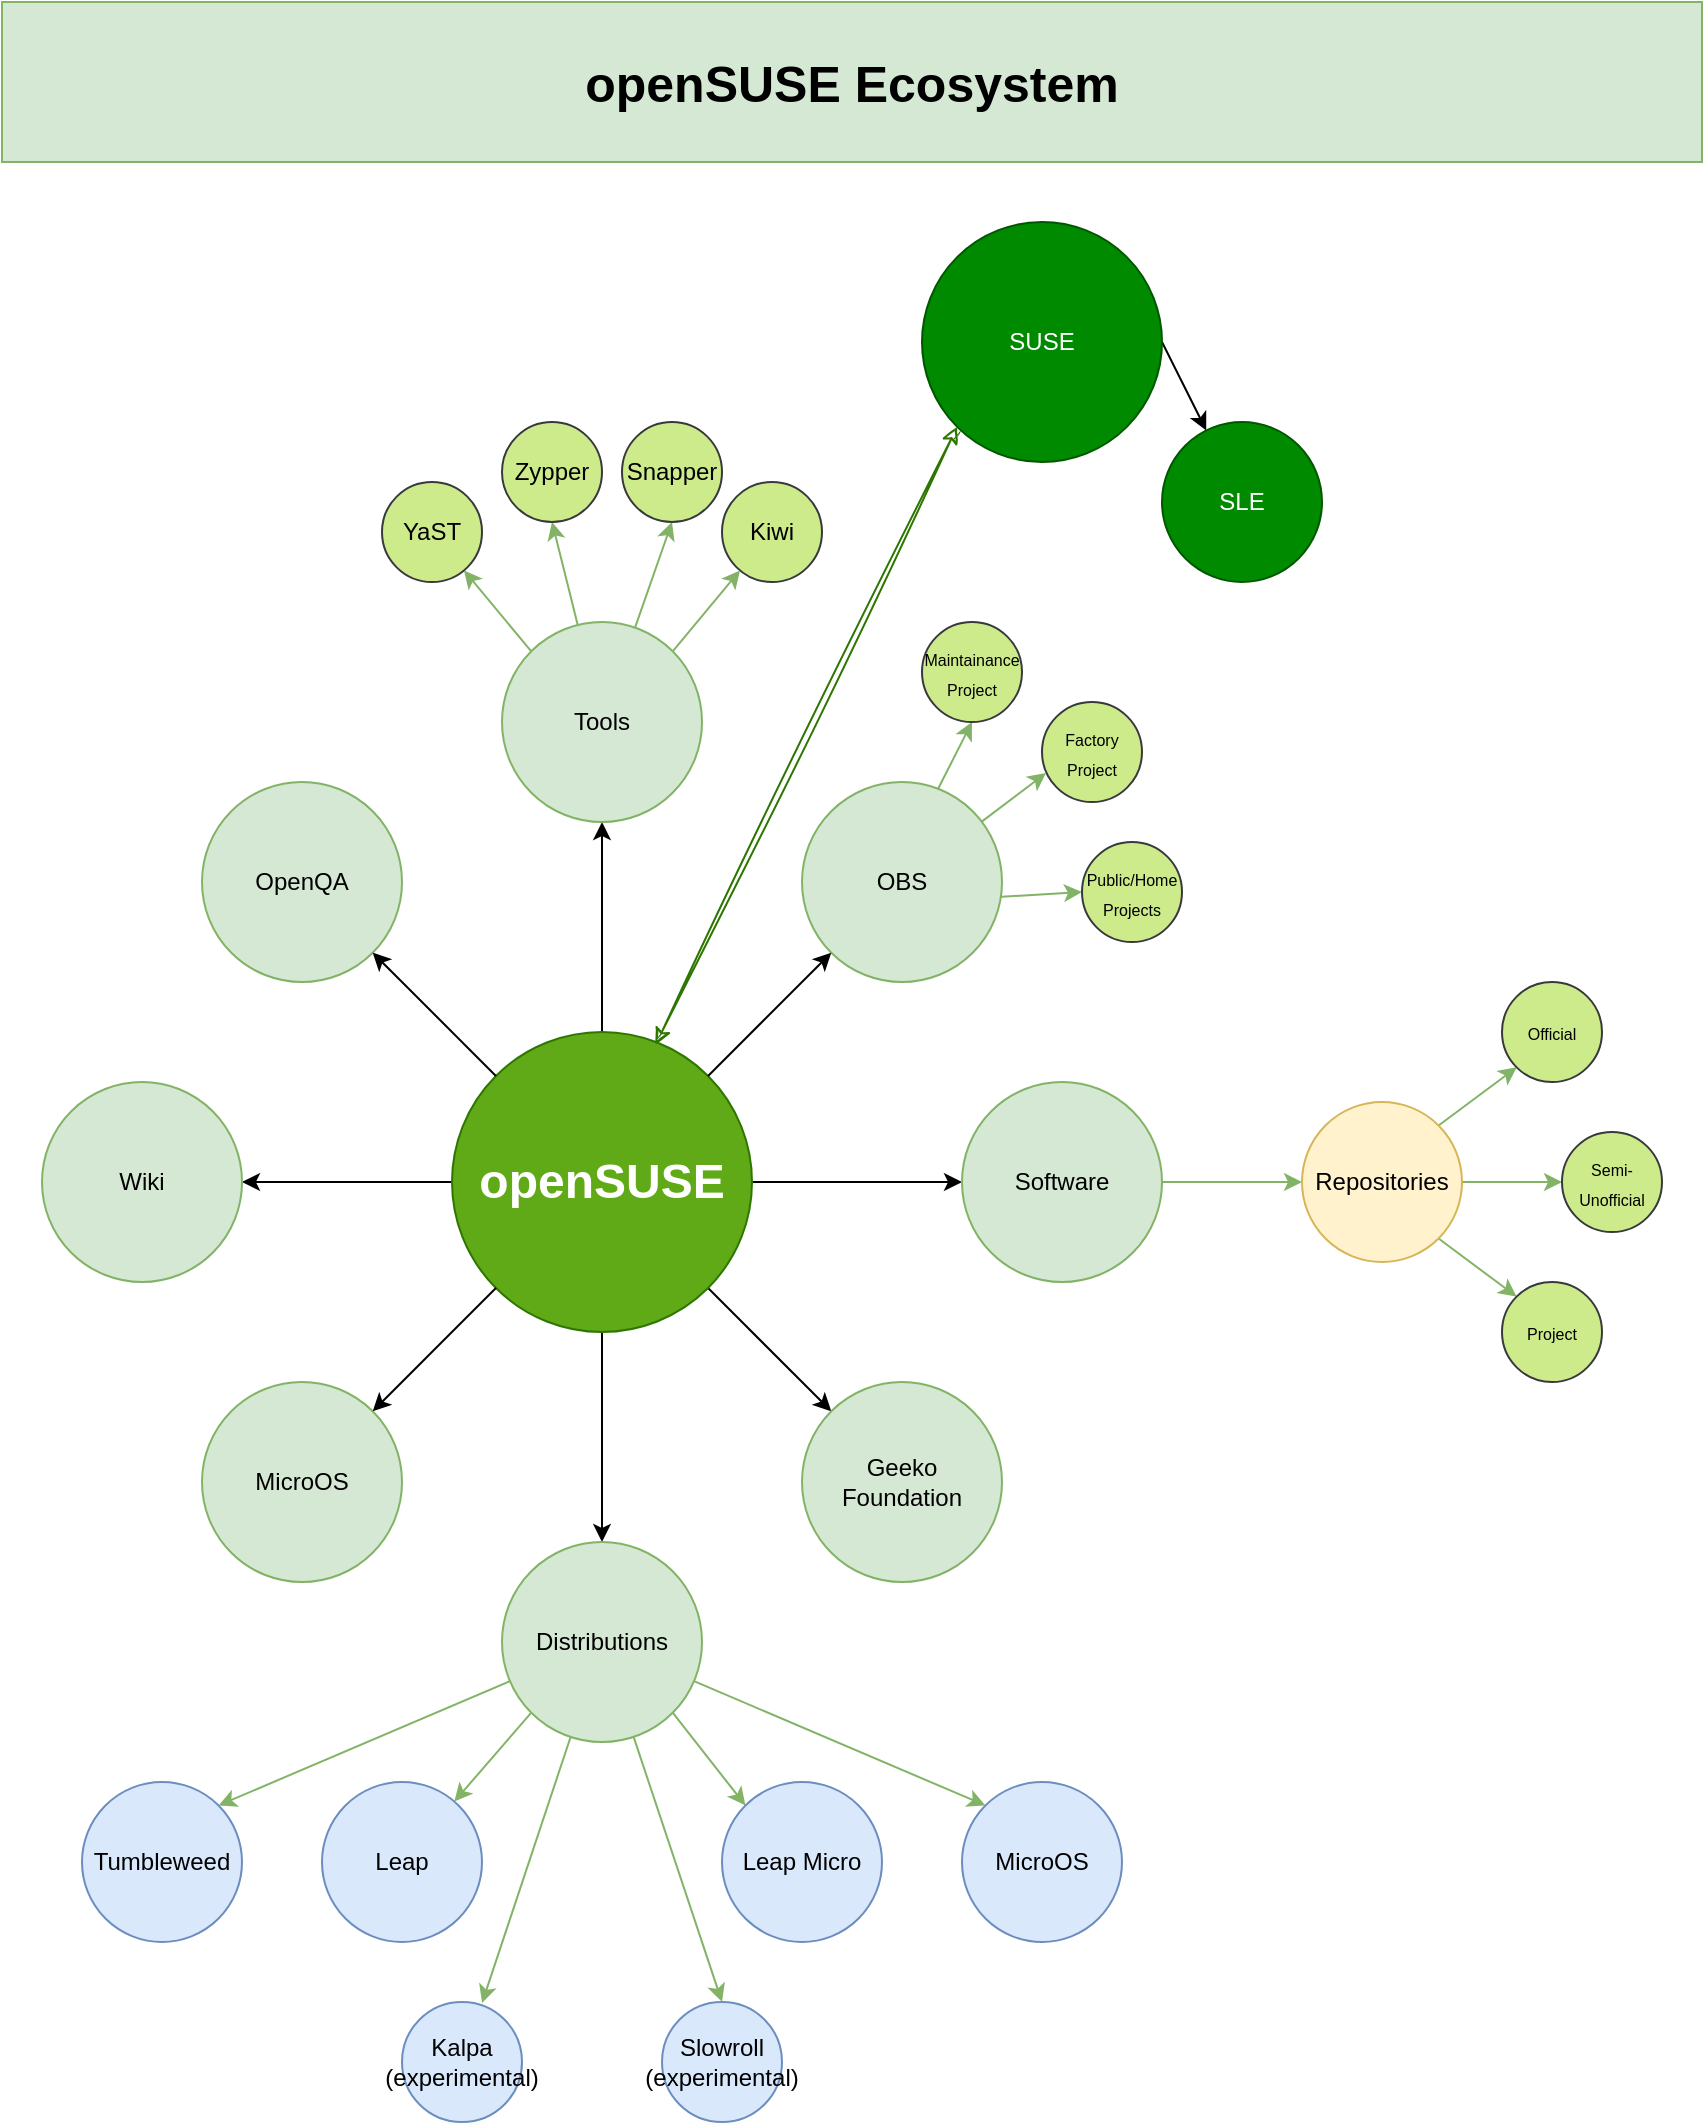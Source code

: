 <mxfile version="28.2.5" pages="2">
  <diagram name="Page-1" id="XYdIKOH0Cmat7_0Lqc_C">
    <mxGraphModel dx="2154" dy="1211" grid="1" gridSize="10" guides="1" tooltips="1" connect="1" arrows="1" fold="1" page="1" pageScale="1" pageWidth="850" pageHeight="1100" math="0" shadow="0">
      <root>
        <mxCell id="0" />
        <mxCell id="1" parent="0" />
        <mxCell id="qywyccnzX9Z9PPqQym17-13" style="rounded=0;orthogonalLoop=1;jettySize=auto;html=1;" parent="1" source="qywyccnzX9Z9PPqQym17-1" target="qywyccnzX9Z9PPqQym17-9" edge="1">
          <mxGeometry relative="1" as="geometry" />
        </mxCell>
        <mxCell id="qywyccnzX9Z9PPqQym17-14" style="rounded=0;orthogonalLoop=1;jettySize=auto;html=1;" parent="1" source="qywyccnzX9Z9PPqQym17-1" target="qywyccnzX9Z9PPqQym17-5" edge="1">
          <mxGeometry relative="1" as="geometry" />
        </mxCell>
        <mxCell id="qywyccnzX9Z9PPqQym17-17" style="rounded=0;orthogonalLoop=1;jettySize=auto;html=1;" parent="1" source="qywyccnzX9Z9PPqQym17-1" target="qywyccnzX9Z9PPqQym17-6" edge="1">
          <mxGeometry relative="1" as="geometry" />
        </mxCell>
        <mxCell id="qywyccnzX9Z9PPqQym17-18" style="rounded=0;orthogonalLoop=1;jettySize=auto;html=1;" parent="1" source="qywyccnzX9Z9PPqQym17-1" target="qywyccnzX9Z9PPqQym17-7" edge="1">
          <mxGeometry relative="1" as="geometry" />
        </mxCell>
        <mxCell id="nlYPkmQ1kkA4HmM3fky9-2" style="rounded=0;orthogonalLoop=1;jettySize=auto;html=1;entryX=0;entryY=0.5;entryDx=0;entryDy=0;startArrow=none;startFill=0;flowAnimation=0;" edge="1" parent="1" source="qywyccnzX9Z9PPqQym17-1" target="qywyccnzX9Z9PPqQym17-2">
          <mxGeometry relative="1" as="geometry" />
        </mxCell>
        <mxCell id="qywyccnzX9Z9PPqQym17-1" value="&lt;font style=&quot;font-size: 24px;&quot;&gt;&lt;b&gt;openSUSE&lt;/b&gt;&lt;/font&gt;" style="ellipse;whiteSpace=wrap;html=1;aspect=fixed;fillColor=#60a917;fontColor=#ffffff;strokeColor=#2D7600;" parent="1" vertex="1">
          <mxGeometry x="225" y="515" width="150" height="150" as="geometry" />
        </mxCell>
        <mxCell id="qywyccnzX9Z9PPqQym17-20" style="rounded=0;orthogonalLoop=1;jettySize=auto;html=1;exitX=1;exitY=0.5;exitDx=0;exitDy=0;flowAnimation=0;fillColor=#d5e8d4;strokeColor=#82b366;" parent="1" source="qywyccnzX9Z9PPqQym17-2" target="qywyccnzX9Z9PPqQym17-10" edge="1">
          <mxGeometry relative="1" as="geometry" />
        </mxCell>
        <mxCell id="qywyccnzX9Z9PPqQym17-2" value="Software" style="ellipse;whiteSpace=wrap;html=1;aspect=fixed;fillColor=#d5e8d4;strokeColor=#82b366;" parent="1" vertex="1">
          <mxGeometry x="480" y="540" width="100" height="100" as="geometry" />
        </mxCell>
        <mxCell id="qywyccnzX9Z9PPqQym17-3" value="OpenQA" style="ellipse;whiteSpace=wrap;html=1;aspect=fixed;fillColor=#d5e8d4;strokeColor=#82b366;" parent="1" vertex="1">
          <mxGeometry x="100" y="390" width="100" height="100" as="geometry" />
        </mxCell>
        <mxCell id="nlYPkmQ1kkA4HmM3fky9-25" style="rounded=0;orthogonalLoop=1;jettySize=auto;html=1;exitX=0.68;exitY=0.035;exitDx=0;exitDy=0;entryX=0.5;entryY=1;entryDx=0;entryDy=0;fillColor=#d5e8d4;strokeColor=#82b366;exitPerimeter=0;" edge="1" parent="1" source="qywyccnzX9Z9PPqQym17-4" target="nlYPkmQ1kkA4HmM3fky9-17">
          <mxGeometry relative="1" as="geometry" />
        </mxCell>
        <mxCell id="nlYPkmQ1kkA4HmM3fky9-27" style="rounded=0;orthogonalLoop=1;jettySize=auto;html=1;exitX=0.98;exitY=0.575;exitDx=0;exitDy=0;entryX=0;entryY=0.5;entryDx=0;entryDy=0;fillColor=#d5e8d4;strokeColor=#82b366;exitPerimeter=0;" edge="1" parent="1" source="qywyccnzX9Z9PPqQym17-4" target="nlYPkmQ1kkA4HmM3fky9-18">
          <mxGeometry relative="1" as="geometry" />
        </mxCell>
        <mxCell id="qywyccnzX9Z9PPqQym17-4" value="OBS" style="ellipse;whiteSpace=wrap;html=1;aspect=fixed;fillColor=#d5e8d4;strokeColor=#82b366;" parent="1" vertex="1">
          <mxGeometry x="400" y="390" width="100" height="100" as="geometry" />
        </mxCell>
        <mxCell id="nlYPkmQ1kkA4HmM3fky9-7" style="rounded=0;orthogonalLoop=1;jettySize=auto;html=1;entryX=0.5;entryY=1;entryDx=0;entryDy=0;fillColor=#d5e8d4;strokeColor=#82b366;" edge="1" parent="1" source="qywyccnzX9Z9PPqQym17-5" target="nlYPkmQ1kkA4HmM3fky9-4">
          <mxGeometry relative="1" as="geometry" />
        </mxCell>
        <mxCell id="nlYPkmQ1kkA4HmM3fky9-9" style="rounded=0;orthogonalLoop=1;jettySize=auto;html=1;entryX=0.5;entryY=1;entryDx=0;entryDy=0;fillColor=#d5e8d4;strokeColor=#82b366;" edge="1" parent="1" source="qywyccnzX9Z9PPqQym17-5" target="nlYPkmQ1kkA4HmM3fky9-5">
          <mxGeometry relative="1" as="geometry" />
        </mxCell>
        <mxCell id="nlYPkmQ1kkA4HmM3fky9-11" style="rounded=0;orthogonalLoop=1;jettySize=auto;html=1;exitX=0;exitY=0;exitDx=0;exitDy=0;fillColor=#d5e8d4;strokeColor=#82b366;" edge="1" parent="1" source="qywyccnzX9Z9PPqQym17-5" target="nlYPkmQ1kkA4HmM3fky9-3">
          <mxGeometry relative="1" as="geometry" />
        </mxCell>
        <mxCell id="qywyccnzX9Z9PPqQym17-5" value="Tools" style="ellipse;whiteSpace=wrap;html=1;aspect=fixed;fillColor=#d5e8d4;strokeColor=#82b366;" parent="1" vertex="1">
          <mxGeometry x="250" y="310" width="100" height="100" as="geometry" />
        </mxCell>
        <mxCell id="qywyccnzX9Z9PPqQym17-6" value="Wiki" style="ellipse;whiteSpace=wrap;html=1;aspect=fixed;fillColor=#d5e8d4;strokeColor=#82b366;" parent="1" vertex="1">
          <mxGeometry x="20" y="540" width="100" height="100" as="geometry" />
        </mxCell>
        <mxCell id="qywyccnzX9Z9PPqQym17-30" style="rounded=0;orthogonalLoop=1;jettySize=auto;html=1;exitX=0;exitY=1;exitDx=0;exitDy=0;fillColor=#d5e8d4;strokeColor=#82b366;" parent="1" source="qywyccnzX9Z9PPqQym17-7" target="qywyccnzX9Z9PPqQym17-23" edge="1">
          <mxGeometry relative="1" as="geometry" />
        </mxCell>
        <mxCell id="qywyccnzX9Z9PPqQym17-32" style="rounded=0;orthogonalLoop=1;jettySize=auto;html=1;exitX=1;exitY=1;exitDx=0;exitDy=0;entryX=0;entryY=0;entryDx=0;entryDy=0;fillColor=#d5e8d4;strokeColor=#82b366;" parent="1" source="qywyccnzX9Z9PPqQym17-7" target="qywyccnzX9Z9PPqQym17-25" edge="1">
          <mxGeometry relative="1" as="geometry" />
        </mxCell>
        <mxCell id="qywyccnzX9Z9PPqQym17-33" style="rounded=0;orthogonalLoop=1;jettySize=auto;html=1;entryX=0;entryY=0;entryDx=0;entryDy=0;fillColor=#d5e8d4;strokeColor=#82b366;" parent="1" source="qywyccnzX9Z9PPqQym17-7" target="qywyccnzX9Z9PPqQym17-26" edge="1">
          <mxGeometry relative="1" as="geometry" />
        </mxCell>
        <mxCell id="qywyccnzX9Z9PPqQym17-35" style="rounded=0;orthogonalLoop=1;jettySize=auto;html=1;fillColor=#d5e8d4;strokeColor=#82b366;entryX=0.667;entryY=0.008;entryDx=0;entryDy=0;entryPerimeter=0;" parent="1" source="qywyccnzX9Z9PPqQym17-7" target="qywyccnzX9Z9PPqQym17-28" edge="1">
          <mxGeometry relative="1" as="geometry">
            <mxPoint x="250" y="1000" as="targetPoint" />
          </mxGeometry>
        </mxCell>
        <mxCell id="qywyccnzX9Z9PPqQym17-7" value="Distributions" style="ellipse;whiteSpace=wrap;html=1;aspect=fixed;fillColor=#d5e8d4;strokeColor=#82b366;" parent="1" vertex="1">
          <mxGeometry x="250" y="770" width="100" height="100" as="geometry" />
        </mxCell>
        <mxCell id="qywyccnzX9Z9PPqQym17-8" value="MicroOS" style="ellipse;whiteSpace=wrap;html=1;aspect=fixed;fillColor=#d5e8d4;strokeColor=#82b366;" parent="1" vertex="1">
          <mxGeometry x="100" y="690" width="100" height="100" as="geometry" />
        </mxCell>
        <mxCell id="qywyccnzX9Z9PPqQym17-9" value="Geeko Foundation" style="ellipse;whiteSpace=wrap;html=1;aspect=fixed;fillColor=#d5e8d4;strokeColor=#82b366;" parent="1" vertex="1">
          <mxGeometry x="400" y="690" width="100" height="100" as="geometry" />
        </mxCell>
        <mxCell id="nlYPkmQ1kkA4HmM3fky9-22" style="rounded=0;orthogonalLoop=1;jettySize=auto;html=1;entryX=0;entryY=0.5;entryDx=0;entryDy=0;fillColor=#d5e8d4;strokeColor=#82b366;" edge="1" parent="1" source="qywyccnzX9Z9PPqQym17-10" target="nlYPkmQ1kkA4HmM3fky9-20">
          <mxGeometry relative="1" as="geometry" />
        </mxCell>
        <mxCell id="nlYPkmQ1kkA4HmM3fky9-23" style="rounded=0;orthogonalLoop=1;jettySize=auto;html=1;exitX=1;exitY=0;exitDx=0;exitDy=0;entryX=0;entryY=1;entryDx=0;entryDy=0;fillColor=#d5e8d4;strokeColor=#82b366;" edge="1" parent="1" source="qywyccnzX9Z9PPqQym17-10" target="nlYPkmQ1kkA4HmM3fky9-19">
          <mxGeometry relative="1" as="geometry" />
        </mxCell>
        <mxCell id="nlYPkmQ1kkA4HmM3fky9-24" style="rounded=0;orthogonalLoop=1;jettySize=auto;html=1;exitX=1;exitY=1;exitDx=0;exitDy=0;entryX=0;entryY=0;entryDx=0;entryDy=0;fillColor=#d5e8d4;strokeColor=#82b366;" edge="1" parent="1" source="qywyccnzX9Z9PPqQym17-10" target="nlYPkmQ1kkA4HmM3fky9-21">
          <mxGeometry relative="1" as="geometry" />
        </mxCell>
        <mxCell id="qywyccnzX9Z9PPqQym17-10" value="Repositories" style="ellipse;whiteSpace=wrap;html=1;aspect=fixed;fillColor=#fff2cc;strokeColor=#d6b656;" parent="1" vertex="1">
          <mxGeometry x="650" y="550" width="80" height="80" as="geometry" />
        </mxCell>
        <mxCell id="qywyccnzX9Z9PPqQym17-15" style="rounded=0;orthogonalLoop=1;jettySize=auto;html=1;exitX=1;exitY=0;exitDx=0;exitDy=0;" parent="1" source="qywyccnzX9Z9PPqQym17-1" target="qywyccnzX9Z9PPqQym17-4" edge="1">
          <mxGeometry relative="1" as="geometry" />
        </mxCell>
        <mxCell id="qywyccnzX9Z9PPqQym17-16" style="rounded=0;orthogonalLoop=1;jettySize=auto;html=1;" parent="1" source="qywyccnzX9Z9PPqQym17-1" target="qywyccnzX9Z9PPqQym17-3" edge="1">
          <mxGeometry relative="1" as="geometry" />
        </mxCell>
        <mxCell id="qywyccnzX9Z9PPqQym17-19" style="rounded=0;orthogonalLoop=1;jettySize=auto;html=1;exitX=0;exitY=1;exitDx=0;exitDy=0;entryX=1;entryY=0;entryDx=0;entryDy=0;" parent="1" source="qywyccnzX9Z9PPqQym17-1" target="qywyccnzX9Z9PPqQym17-8" edge="1">
          <mxGeometry relative="1" as="geometry" />
        </mxCell>
        <mxCell id="qywyccnzX9Z9PPqQym17-22" value="Tumbleweed" style="ellipse;whiteSpace=wrap;html=1;aspect=fixed;fillColor=#dae8fc;strokeColor=#6c8ebf;" parent="1" vertex="1">
          <mxGeometry x="40" y="890" width="80" height="80" as="geometry" />
        </mxCell>
        <mxCell id="qywyccnzX9Z9PPqQym17-23" value="Leap" style="ellipse;whiteSpace=wrap;html=1;aspect=fixed;fillColor=#dae8fc;strokeColor=#6c8ebf;" parent="1" vertex="1">
          <mxGeometry x="160" y="890" width="80" height="80" as="geometry" />
        </mxCell>
        <mxCell id="qywyccnzX9Z9PPqQym17-25" value="Leap Micro" style="ellipse;whiteSpace=wrap;html=1;aspect=fixed;fillColor=#dae8fc;strokeColor=#6c8ebf;" parent="1" vertex="1">
          <mxGeometry x="360" y="890" width="80" height="80" as="geometry" />
        </mxCell>
        <mxCell id="qywyccnzX9Z9PPqQym17-26" value="MicroOS" style="ellipse;whiteSpace=wrap;html=1;aspect=fixed;fillColor=#dae8fc;strokeColor=#6c8ebf;" parent="1" vertex="1">
          <mxGeometry x="480" y="890" width="80" height="80" as="geometry" />
        </mxCell>
        <mxCell id="qywyccnzX9Z9PPqQym17-28" value="&lt;div&gt;Kalpa&lt;/div&gt;&lt;div&gt;(experimental)&lt;/div&gt;" style="ellipse;whiteSpace=wrap;html=1;aspect=fixed;fillColor=#dae8fc;strokeColor=#6c8ebf;" parent="1" vertex="1">
          <mxGeometry x="200" y="1000" width="60" height="60" as="geometry" />
        </mxCell>
        <mxCell id="qywyccnzX9Z9PPqQym17-29" value="&lt;div&gt;Slowroll&lt;/div&gt;&lt;div&gt;(experimental)&lt;/div&gt;" style="ellipse;whiteSpace=wrap;html=1;aspect=fixed;fillColor=#dae8fc;strokeColor=#6c8ebf;" parent="1" vertex="1">
          <mxGeometry x="330" y="1000" width="60" height="60" as="geometry" />
        </mxCell>
        <mxCell id="qywyccnzX9Z9PPqQym17-31" style="rounded=0;orthogonalLoop=1;jettySize=auto;html=1;entryX=1;entryY=0;entryDx=0;entryDy=0;fillColor=#d5e8d4;strokeColor=#82b366;" parent="1" source="qywyccnzX9Z9PPqQym17-7" target="qywyccnzX9Z9PPqQym17-22" edge="1">
          <mxGeometry relative="1" as="geometry" />
        </mxCell>
        <mxCell id="qywyccnzX9Z9PPqQym17-36" style="rounded=0;orthogonalLoop=1;jettySize=auto;html=1;entryX=0.5;entryY=0;entryDx=0;entryDy=0;fillColor=#d5e8d4;strokeColor=#82b366;" parent="1" source="qywyccnzX9Z9PPqQym17-7" target="qywyccnzX9Z9PPqQym17-29" edge="1">
          <mxGeometry relative="1" as="geometry" />
        </mxCell>
        <mxCell id="nlYPkmQ1kkA4HmM3fky9-3" value="YaST" style="ellipse;whiteSpace=wrap;html=1;aspect=fixed;fillColor=#cdeb8b;strokeColor=#36393d;" vertex="1" parent="1">
          <mxGeometry x="190" y="240" width="50" height="50" as="geometry" />
        </mxCell>
        <mxCell id="nlYPkmQ1kkA4HmM3fky9-4" value="Zypper" style="ellipse;whiteSpace=wrap;html=1;aspect=fixed;fillColor=#cdeb8b;strokeColor=#36393d;" vertex="1" parent="1">
          <mxGeometry x="250" y="210" width="50" height="50" as="geometry" />
        </mxCell>
        <mxCell id="nlYPkmQ1kkA4HmM3fky9-5" value="Snapper" style="ellipse;whiteSpace=wrap;html=1;aspect=fixed;fillColor=#cdeb8b;strokeColor=#36393d;" vertex="1" parent="1">
          <mxGeometry x="310" y="210" width="50" height="50" as="geometry" />
        </mxCell>
        <mxCell id="nlYPkmQ1kkA4HmM3fky9-6" value="Kiwi" style="ellipse;whiteSpace=wrap;html=1;aspect=fixed;fillColor=#cdeb8b;strokeColor=#36393d;" vertex="1" parent="1">
          <mxGeometry x="360" y="240" width="50" height="50" as="geometry" />
        </mxCell>
        <mxCell id="nlYPkmQ1kkA4HmM3fky9-10" style="rounded=0;orthogonalLoop=1;jettySize=auto;html=1;exitX=1;exitY=0;exitDx=0;exitDy=0;fillColor=#d5e8d4;strokeColor=#82b366;" edge="1" parent="1" source="qywyccnzX9Z9PPqQym17-5" target="nlYPkmQ1kkA4HmM3fky9-6">
          <mxGeometry relative="1" as="geometry" />
        </mxCell>
        <mxCell id="nlYPkmQ1kkA4HmM3fky9-12" style="rounded=0;orthogonalLoop=1;jettySize=auto;html=1;exitX=1;exitY=0.5;exitDx=0;exitDy=0;flowAnimation=0;" edge="1" source="nlYPkmQ1kkA4HmM3fky9-13" target="nlYPkmQ1kkA4HmM3fky9-14" parent="1">
          <mxGeometry relative="1" as="geometry" />
        </mxCell>
        <mxCell id="nlYPkmQ1kkA4HmM3fky9-13" value="SUSE" style="ellipse;whiteSpace=wrap;html=1;aspect=fixed;fillColor=#008a00;fontColor=#ffffff;strokeColor=#005700;" vertex="1" parent="1">
          <mxGeometry x="460" y="110" width="120" height="120" as="geometry" />
        </mxCell>
        <mxCell id="nlYPkmQ1kkA4HmM3fky9-14" value="SLE" style="ellipse;whiteSpace=wrap;html=1;aspect=fixed;fillColor=#008a00;fontColor=#ffffff;strokeColor=#005700;" vertex="1" parent="1">
          <mxGeometry x="580" y="210" width="80" height="80" as="geometry" />
        </mxCell>
        <mxCell id="nlYPkmQ1kkA4HmM3fky9-15" style="rounded=0;orthogonalLoop=1;jettySize=auto;html=1;entryX=0;entryY=1;entryDx=0;entryDy=0;startArrow=classic;startFill=1;flowAnimation=0;exitX=0.679;exitY=0.042;exitDx=0;exitDy=0;exitPerimeter=0;fillColor=#60a917;strokeColor=#2D7600;shadow=0;sketch=1;curveFitting=1;jiggle=2;" edge="1" target="nlYPkmQ1kkA4HmM3fky9-13" parent="1" source="qywyccnzX9Z9PPqQym17-1">
          <mxGeometry relative="1" as="geometry">
            <mxPoint x="309.999" y="530.0" as="sourcePoint" />
          </mxGeometry>
        </mxCell>
        <mxCell id="nlYPkmQ1kkA4HmM3fky9-16" value="&lt;div&gt;&lt;font style=&quot;font-size: 8px;&quot;&gt;Factory&lt;/font&gt;&lt;/div&gt;&lt;div&gt;&lt;font style=&quot;font-size: 8px;&quot;&gt;Project&lt;/font&gt;&lt;/div&gt;" style="ellipse;whiteSpace=wrap;html=1;aspect=fixed;fillColor=#cdeb8b;strokeColor=#36393d;" vertex="1" parent="1">
          <mxGeometry x="520" y="350" width="50" height="50" as="geometry" />
        </mxCell>
        <mxCell id="nlYPkmQ1kkA4HmM3fky9-17" value="&lt;div&gt;&lt;font style=&quot;font-size: 8px;&quot;&gt;Maintainance&lt;/font&gt;&lt;/div&gt;&lt;div&gt;&lt;font style=&quot;font-size: 8px;&quot;&gt;Project&lt;/font&gt;&lt;/div&gt;" style="ellipse;whiteSpace=wrap;html=1;aspect=fixed;fillColor=#cdeb8b;strokeColor=#36393d;" vertex="1" parent="1">
          <mxGeometry x="460" y="310" width="50" height="50" as="geometry" />
        </mxCell>
        <mxCell id="nlYPkmQ1kkA4HmM3fky9-18" value="&lt;div&gt;&lt;font style=&quot;font-size: 8px;&quot;&gt;Public/Home Projects&lt;/font&gt;&lt;/div&gt;" style="ellipse;whiteSpace=wrap;html=1;aspect=fixed;fillColor=#cdeb8b;strokeColor=#36393d;" vertex="1" parent="1">
          <mxGeometry x="540" y="420" width="50" height="50" as="geometry" />
        </mxCell>
        <mxCell id="nlYPkmQ1kkA4HmM3fky9-19" value="&lt;font style=&quot;font-size: 8px;&quot;&gt;Official&lt;/font&gt;" style="ellipse;whiteSpace=wrap;html=1;aspect=fixed;fillColor=#cdeb8b;strokeColor=#36393d;" vertex="1" parent="1">
          <mxGeometry x="750" y="490" width="50" height="50" as="geometry" />
        </mxCell>
        <mxCell id="nlYPkmQ1kkA4HmM3fky9-20" value="&lt;font style=&quot;font-size: 8px;&quot;&gt;Semi-Unofficial&lt;/font&gt;" style="ellipse;whiteSpace=wrap;html=1;aspect=fixed;fillColor=#cdeb8b;strokeColor=#36393d;" vertex="1" parent="1">
          <mxGeometry x="780" y="565" width="50" height="50" as="geometry" />
        </mxCell>
        <mxCell id="nlYPkmQ1kkA4HmM3fky9-21" value="&lt;font style=&quot;font-size: 8px;&quot;&gt;Project&lt;/font&gt;" style="ellipse;whiteSpace=wrap;html=1;aspect=fixed;fillColor=#cdeb8b;strokeColor=#36393d;" vertex="1" parent="1">
          <mxGeometry x="750" y="640" width="50" height="50" as="geometry" />
        </mxCell>
        <mxCell id="nlYPkmQ1kkA4HmM3fky9-26" style="rounded=0;orthogonalLoop=1;jettySize=auto;html=1;entryX=0.04;entryY=0.71;entryDx=0;entryDy=0;entryPerimeter=0;fillColor=#d5e8d4;strokeColor=#82b366;" edge="1" parent="1" source="qywyccnzX9Z9PPqQym17-4" target="nlYPkmQ1kkA4HmM3fky9-16">
          <mxGeometry relative="1" as="geometry" />
        </mxCell>
        <mxCell id="nlYPkmQ1kkA4HmM3fky9-30" value="&lt;b&gt;&lt;font style=&quot;font-size: 25px;&quot;&gt;openSUSE Ecosystem&lt;/font&gt;&lt;/b&gt;" style="rounded=0;whiteSpace=wrap;html=1;fillColor=#d5e8d4;strokeColor=#82b366;" vertex="1" parent="1">
          <mxGeometry width="850" height="80" as="geometry" />
        </mxCell>
      </root>
    </mxGraphModel>
  </diagram>
  <diagram id="TKBaxKAXWctWbajnGRzA" name="Page-2">
    <mxGraphModel dx="2154" dy="1211" grid="1" gridSize="10" guides="1" tooltips="1" connect="1" arrows="1" fold="1" page="1" pageScale="1" pageWidth="850" pageHeight="1100" math="0" shadow="0">
      <root>
        <mxCell id="0" />
        <mxCell id="1" parent="0" />
        <mxCell id="x6m6zCO_toJnPHyq5ytp-65" value="Distribution Flow" style="rounded=1;whiteSpace=wrap;html=1;" vertex="1" parent="1">
          <mxGeometry x="20" y="100" width="120" height="80" as="geometry" />
        </mxCell>
        <mxCell id="x6m6zCO_toJnPHyq5ytp-1" style="rounded=0;orthogonalLoop=1;jettySize=auto;html=1;" edge="1" parent="1" source="x6m6zCO_toJnPHyq5ytp-6" target="x6m6zCO_toJnPHyq5ytp-24">
          <mxGeometry relative="1" as="geometry" />
        </mxCell>
        <mxCell id="x6m6zCO_toJnPHyq5ytp-2" style="rounded=0;orthogonalLoop=1;jettySize=auto;html=1;" edge="1" parent="1" source="x6m6zCO_toJnPHyq5ytp-6" target="x6m6zCO_toJnPHyq5ytp-16">
          <mxGeometry relative="1" as="geometry" />
        </mxCell>
        <mxCell id="x6m6zCO_toJnPHyq5ytp-3" style="rounded=0;orthogonalLoop=1;jettySize=auto;html=1;" edge="1" parent="1" source="x6m6zCO_toJnPHyq5ytp-6" target="x6m6zCO_toJnPHyq5ytp-17">
          <mxGeometry relative="1" as="geometry" />
        </mxCell>
        <mxCell id="x6m6zCO_toJnPHyq5ytp-4" style="rounded=0;orthogonalLoop=1;jettySize=auto;html=1;" edge="1" parent="1" source="x6m6zCO_toJnPHyq5ytp-6" target="x6m6zCO_toJnPHyq5ytp-22">
          <mxGeometry relative="1" as="geometry" />
        </mxCell>
        <mxCell id="x6m6zCO_toJnPHyq5ytp-5" style="rounded=0;orthogonalLoop=1;jettySize=auto;html=1;entryX=0;entryY=0.5;entryDx=0;entryDy=0;startArrow=none;startFill=0;flowAnimation=0;" edge="1" parent="1" source="x6m6zCO_toJnPHyq5ytp-6" target="x6m6zCO_toJnPHyq5ytp-8">
          <mxGeometry relative="1" as="geometry" />
        </mxCell>
        <mxCell id="x6m6zCO_toJnPHyq5ytp-6" value="&lt;font style=&quot;font-size: 24px;&quot;&gt;&lt;b&gt;openSUSE&lt;/b&gt;&lt;/font&gt;" style="ellipse;whiteSpace=wrap;html=1;aspect=fixed;fillColor=#60a917;fontColor=#ffffff;strokeColor=#2D7600;shadow=1;" vertex="1" parent="1">
          <mxGeometry x="225" y="515" width="150" height="150" as="geometry" />
        </mxCell>
        <mxCell id="x6m6zCO_toJnPHyq5ytp-7" style="rounded=0;orthogonalLoop=1;jettySize=auto;html=1;exitX=1;exitY=0.5;exitDx=0;exitDy=0;flowAnimation=0;fillColor=#d5e8d4;strokeColor=#82b366;" edge="1" parent="1" source="x6m6zCO_toJnPHyq5ytp-8" target="x6m6zCO_toJnPHyq5ytp-28">
          <mxGeometry relative="1" as="geometry" />
        </mxCell>
        <mxCell id="x6m6zCO_toJnPHyq5ytp-8" value="Software" style="ellipse;whiteSpace=wrap;html=1;aspect=fixed;fillColor=#d5e8d4;strokeColor=#82b366;" vertex="1" parent="1">
          <mxGeometry x="480" y="540" width="100" height="100" as="geometry" />
        </mxCell>
        <mxCell id="x6m6zCO_toJnPHyq5ytp-62" style="edgeStyle=orthogonalEdgeStyle;rounded=0;orthogonalLoop=1;jettySize=auto;html=1;fillColor=#e51400;strokeColor=#B20000;flowAnimation=1;strokeWidth=2;" edge="1" parent="1" source="x6m6zCO_toJnPHyq5ytp-9" target="x6m6zCO_toJnPHyq5ytp-32">
          <mxGeometry relative="1" as="geometry">
            <Array as="points">
              <mxPoint x="150" y="660" />
              <mxPoint x="80" y="660" />
            </Array>
          </mxGeometry>
        </mxCell>
        <mxCell id="x6m6zCO_toJnPHyq5ytp-9" value="OpenQA" style="ellipse;whiteSpace=wrap;html=1;aspect=fixed;fillColor=#d5e8d4;strokeColor=#82b366;" vertex="1" parent="1">
          <mxGeometry x="100" y="390" width="100" height="100" as="geometry" />
        </mxCell>
        <mxCell id="x6m6zCO_toJnPHyq5ytp-10" style="rounded=0;orthogonalLoop=1;jettySize=auto;html=1;exitX=0.68;exitY=0.035;exitDx=0;exitDy=0;entryX=0.5;entryY=1;entryDx=0;entryDy=0;fillColor=#d5e8d4;strokeColor=#82b366;exitPerimeter=0;" edge="1" parent="1" source="x6m6zCO_toJnPHyq5ytp-12" target="x6m6zCO_toJnPHyq5ytp-50">
          <mxGeometry relative="1" as="geometry" />
        </mxCell>
        <mxCell id="x6m6zCO_toJnPHyq5ytp-11" style="rounded=0;orthogonalLoop=1;jettySize=auto;html=1;exitX=0.98;exitY=0.575;exitDx=0;exitDy=0;entryX=0;entryY=0.5;entryDx=0;entryDy=0;fillColor=#d5e8d4;strokeColor=#82b366;exitPerimeter=0;" edge="1" parent="1" source="x6m6zCO_toJnPHyq5ytp-12" target="x6m6zCO_toJnPHyq5ytp-51">
          <mxGeometry relative="1" as="geometry" />
        </mxCell>
        <mxCell id="x6m6zCO_toJnPHyq5ytp-12" value="OBS" style="ellipse;whiteSpace=wrap;html=1;aspect=fixed;fillColor=#d5e8d4;strokeColor=#82b366;" vertex="1" parent="1">
          <mxGeometry x="400" y="390" width="100" height="100" as="geometry" />
        </mxCell>
        <mxCell id="x6m6zCO_toJnPHyq5ytp-13" style="rounded=0;orthogonalLoop=1;jettySize=auto;html=1;entryX=0.5;entryY=1;entryDx=0;entryDy=0;fillColor=#d5e8d4;strokeColor=#82b366;" edge="1" parent="1" source="x6m6zCO_toJnPHyq5ytp-16" target="x6m6zCO_toJnPHyq5ytp-41">
          <mxGeometry relative="1" as="geometry" />
        </mxCell>
        <mxCell id="x6m6zCO_toJnPHyq5ytp-14" style="rounded=0;orthogonalLoop=1;jettySize=auto;html=1;entryX=0.5;entryY=1;entryDx=0;entryDy=0;fillColor=#d5e8d4;strokeColor=#82b366;" edge="1" parent="1" source="x6m6zCO_toJnPHyq5ytp-16" target="x6m6zCO_toJnPHyq5ytp-42">
          <mxGeometry relative="1" as="geometry" />
        </mxCell>
        <mxCell id="x6m6zCO_toJnPHyq5ytp-15" style="rounded=0;orthogonalLoop=1;jettySize=auto;html=1;exitX=0;exitY=0;exitDx=0;exitDy=0;fillColor=#d5e8d4;strokeColor=#82b366;" edge="1" parent="1" source="x6m6zCO_toJnPHyq5ytp-16" target="x6m6zCO_toJnPHyq5ytp-40">
          <mxGeometry relative="1" as="geometry" />
        </mxCell>
        <mxCell id="x6m6zCO_toJnPHyq5ytp-16" value="Tools" style="ellipse;whiteSpace=wrap;html=1;aspect=fixed;fillColor=#d5e8d4;strokeColor=#82b366;" vertex="1" parent="1">
          <mxGeometry x="250" y="310" width="100" height="100" as="geometry" />
        </mxCell>
        <mxCell id="x6m6zCO_toJnPHyq5ytp-17" value="Wiki" style="ellipse;whiteSpace=wrap;html=1;aspect=fixed;fillColor=#d5e8d4;strokeColor=#82b366;" vertex="1" parent="1">
          <mxGeometry x="20" y="540" width="100" height="100" as="geometry" />
        </mxCell>
        <mxCell id="x6m6zCO_toJnPHyq5ytp-18" style="rounded=0;orthogonalLoop=1;jettySize=auto;html=1;exitX=0;exitY=1;exitDx=0;exitDy=0;fillColor=#d5e8d4;strokeColor=#82b366;" edge="1" parent="1" source="x6m6zCO_toJnPHyq5ytp-22" target="x6m6zCO_toJnPHyq5ytp-33">
          <mxGeometry relative="1" as="geometry" />
        </mxCell>
        <mxCell id="x6m6zCO_toJnPHyq5ytp-19" style="rounded=0;orthogonalLoop=1;jettySize=auto;html=1;exitX=1;exitY=1;exitDx=0;exitDy=0;entryX=0;entryY=0;entryDx=0;entryDy=0;fillColor=#d5e8d4;strokeColor=#82b366;" edge="1" parent="1" source="x6m6zCO_toJnPHyq5ytp-22" target="x6m6zCO_toJnPHyq5ytp-34">
          <mxGeometry relative="1" as="geometry" />
        </mxCell>
        <mxCell id="x6m6zCO_toJnPHyq5ytp-20" style="rounded=0;orthogonalLoop=1;jettySize=auto;html=1;entryX=0;entryY=0;entryDx=0;entryDy=0;fillColor=#d5e8d4;strokeColor=#82b366;" edge="1" parent="1" source="x6m6zCO_toJnPHyq5ytp-22" target="x6m6zCO_toJnPHyq5ytp-35">
          <mxGeometry relative="1" as="geometry" />
        </mxCell>
        <mxCell id="x6m6zCO_toJnPHyq5ytp-21" style="rounded=0;orthogonalLoop=1;jettySize=auto;html=1;fillColor=#d5e8d4;strokeColor=#82b366;entryX=0.667;entryY=0.008;entryDx=0;entryDy=0;entryPerimeter=0;" edge="1" parent="1" source="x6m6zCO_toJnPHyq5ytp-22" target="x6m6zCO_toJnPHyq5ytp-36">
          <mxGeometry relative="1" as="geometry">
            <mxPoint x="250" y="1000" as="targetPoint" />
          </mxGeometry>
        </mxCell>
        <mxCell id="x6m6zCO_toJnPHyq5ytp-22" value="Distributions" style="ellipse;whiteSpace=wrap;html=1;aspect=fixed;fillColor=#d5e8d4;strokeColor=#82b366;" vertex="1" parent="1">
          <mxGeometry x="250" y="770" width="100" height="100" as="geometry" />
        </mxCell>
        <mxCell id="x6m6zCO_toJnPHyq5ytp-23" value="MicroOS" style="ellipse;whiteSpace=wrap;html=1;aspect=fixed;fillColor=#d5e8d4;strokeColor=#82b366;" vertex="1" parent="1">
          <mxGeometry x="100" y="690" width="100" height="100" as="geometry" />
        </mxCell>
        <mxCell id="x6m6zCO_toJnPHyq5ytp-24" value="Geeko Foundation" style="ellipse;whiteSpace=wrap;html=1;aspect=fixed;fillColor=#d5e8d4;strokeColor=#82b366;" vertex="1" parent="1">
          <mxGeometry x="400" y="690" width="100" height="100" as="geometry" />
        </mxCell>
        <mxCell id="x6m6zCO_toJnPHyq5ytp-25" style="rounded=0;orthogonalLoop=1;jettySize=auto;html=1;entryX=0;entryY=0.5;entryDx=0;entryDy=0;fillColor=#d5e8d4;strokeColor=#82b366;" edge="1" parent="1" source="x6m6zCO_toJnPHyq5ytp-28" target="x6m6zCO_toJnPHyq5ytp-53">
          <mxGeometry relative="1" as="geometry" />
        </mxCell>
        <mxCell id="x6m6zCO_toJnPHyq5ytp-26" style="rounded=0;orthogonalLoop=1;jettySize=auto;html=1;exitX=1;exitY=0;exitDx=0;exitDy=0;entryX=0;entryY=1;entryDx=0;entryDy=0;fillColor=#d5e8d4;strokeColor=#82b366;" edge="1" parent="1" source="x6m6zCO_toJnPHyq5ytp-28" target="x6m6zCO_toJnPHyq5ytp-52">
          <mxGeometry relative="1" as="geometry" />
        </mxCell>
        <mxCell id="x6m6zCO_toJnPHyq5ytp-27" style="rounded=0;orthogonalLoop=1;jettySize=auto;html=1;exitX=1;exitY=1;exitDx=0;exitDy=0;entryX=0;entryY=0;entryDx=0;entryDy=0;fillColor=#d5e8d4;strokeColor=#82b366;" edge="1" parent="1" source="x6m6zCO_toJnPHyq5ytp-28" target="x6m6zCO_toJnPHyq5ytp-54">
          <mxGeometry relative="1" as="geometry" />
        </mxCell>
        <mxCell id="x6m6zCO_toJnPHyq5ytp-28" value="Repositories" style="ellipse;whiteSpace=wrap;html=1;aspect=fixed;fillColor=#fff2cc;strokeColor=#d6b656;" vertex="1" parent="1">
          <mxGeometry x="660" y="550" width="80" height="80" as="geometry" />
        </mxCell>
        <mxCell id="x6m6zCO_toJnPHyq5ytp-29" style="rounded=0;orthogonalLoop=1;jettySize=auto;html=1;exitX=1;exitY=0;exitDx=0;exitDy=0;" edge="1" parent="1" source="x6m6zCO_toJnPHyq5ytp-6" target="x6m6zCO_toJnPHyq5ytp-12">
          <mxGeometry relative="1" as="geometry" />
        </mxCell>
        <mxCell id="x6m6zCO_toJnPHyq5ytp-30" style="rounded=0;orthogonalLoop=1;jettySize=auto;html=1;" edge="1" parent="1" source="x6m6zCO_toJnPHyq5ytp-6" target="x6m6zCO_toJnPHyq5ytp-9">
          <mxGeometry relative="1" as="geometry" />
        </mxCell>
        <mxCell id="x6m6zCO_toJnPHyq5ytp-31" style="rounded=0;orthogonalLoop=1;jettySize=auto;html=1;exitX=0;exitY=1;exitDx=0;exitDy=0;entryX=1;entryY=0;entryDx=0;entryDy=0;" edge="1" parent="1" source="x6m6zCO_toJnPHyq5ytp-6" target="x6m6zCO_toJnPHyq5ytp-23">
          <mxGeometry relative="1" as="geometry" />
        </mxCell>
        <mxCell id="x6m6zCO_toJnPHyq5ytp-57" style="edgeStyle=orthogonalEdgeStyle;rounded=0;orthogonalLoop=1;jettySize=auto;html=1;entryX=0.5;entryY=1;entryDx=0;entryDy=0;fillColor=#e51400;strokeColor=#B20000;flowAnimation=1;strokeWidth=2;" edge="1" parent="1" source="x6m6zCO_toJnPHyq5ytp-32" target="x6m6zCO_toJnPHyq5ytp-47">
          <mxGeometry relative="1" as="geometry">
            <Array as="points">
              <mxPoint x="80" y="1080" />
              <mxPoint x="620" y="1080" />
            </Array>
          </mxGeometry>
        </mxCell>
        <mxCell id="x6m6zCO_toJnPHyq5ytp-32" value="Tumbleweed" style="ellipse;whiteSpace=wrap;html=1;aspect=fixed;fillColor=#dae8fc;strokeColor=#6c8ebf;shadow=1;" vertex="1" parent="1">
          <mxGeometry x="40" y="890" width="80" height="80" as="geometry" />
        </mxCell>
        <mxCell id="x6m6zCO_toJnPHyq5ytp-33" value="Leap" style="ellipse;whiteSpace=wrap;html=1;aspect=fixed;fillColor=#dae8fc;strokeColor=#6c8ebf;shadow=1;" vertex="1" parent="1">
          <mxGeometry x="160" y="890" width="80" height="80" as="geometry" />
        </mxCell>
        <mxCell id="x6m6zCO_toJnPHyq5ytp-34" value="Leap Micro" style="ellipse;whiteSpace=wrap;html=1;aspect=fixed;fillColor=#dae8fc;strokeColor=#6c8ebf;" vertex="1" parent="1">
          <mxGeometry x="360" y="890" width="80" height="80" as="geometry" />
        </mxCell>
        <mxCell id="x6m6zCO_toJnPHyq5ytp-35" value="MicroOS" style="ellipse;whiteSpace=wrap;html=1;aspect=fixed;fillColor=#dae8fc;strokeColor=#6c8ebf;" vertex="1" parent="1">
          <mxGeometry x="480" y="890" width="80" height="80" as="geometry" />
        </mxCell>
        <mxCell id="x6m6zCO_toJnPHyq5ytp-36" value="&lt;div&gt;Kalpa&lt;/div&gt;&lt;div&gt;&lt;font style=&quot;font-size: 8px;&quot;&gt;(experimental)&lt;/font&gt;&lt;/div&gt;" style="ellipse;whiteSpace=wrap;html=1;aspect=fixed;fillColor=#dae8fc;strokeColor=#6c8ebf;" vertex="1" parent="1">
          <mxGeometry x="225" y="1000" width="60" height="60" as="geometry" />
        </mxCell>
        <mxCell id="x6m6zCO_toJnPHyq5ytp-37" value="&lt;div&gt;Slowroll&lt;/div&gt;&lt;div&gt;&lt;font style=&quot;font-size: 8px;&quot;&gt;(experimental)&lt;/font&gt;&lt;/div&gt;" style="ellipse;whiteSpace=wrap;html=1;aspect=fixed;fillColor=#dae8fc;strokeColor=#6c8ebf;" vertex="1" parent="1">
          <mxGeometry x="315" y="1000" width="60" height="60" as="geometry" />
        </mxCell>
        <mxCell id="x6m6zCO_toJnPHyq5ytp-38" style="rounded=0;orthogonalLoop=1;jettySize=auto;html=1;entryX=1;entryY=0;entryDx=0;entryDy=0;fillColor=#d5e8d4;strokeColor=#82b366;" edge="1" parent="1" source="x6m6zCO_toJnPHyq5ytp-22" target="x6m6zCO_toJnPHyq5ytp-32">
          <mxGeometry relative="1" as="geometry" />
        </mxCell>
        <mxCell id="x6m6zCO_toJnPHyq5ytp-39" style="rounded=0;orthogonalLoop=1;jettySize=auto;html=1;entryX=0.5;entryY=0;entryDx=0;entryDy=0;fillColor=#d5e8d4;strokeColor=#82b366;" edge="1" parent="1" source="x6m6zCO_toJnPHyq5ytp-22" target="x6m6zCO_toJnPHyq5ytp-37">
          <mxGeometry relative="1" as="geometry" />
        </mxCell>
        <mxCell id="x6m6zCO_toJnPHyq5ytp-40" value="YaST" style="ellipse;whiteSpace=wrap;html=1;aspect=fixed;fillColor=#cdeb8b;strokeColor=#36393d;strokeWidth=1;" vertex="1" parent="1">
          <mxGeometry x="190" y="240" width="50" height="50" as="geometry" />
        </mxCell>
        <mxCell id="x6m6zCO_toJnPHyq5ytp-41" value="Zypper" style="ellipse;whiteSpace=wrap;html=1;aspect=fixed;fillColor=#cdeb8b;strokeColor=#36393d;strokeWidth=1;" vertex="1" parent="1">
          <mxGeometry x="250" y="210" width="50" height="50" as="geometry" />
        </mxCell>
        <mxCell id="x6m6zCO_toJnPHyq5ytp-42" value="Snapper" style="ellipse;whiteSpace=wrap;html=1;aspect=fixed;fillColor=#cdeb8b;strokeColor=#36393d;strokeWidth=1;" vertex="1" parent="1">
          <mxGeometry x="310" y="210" width="50" height="50" as="geometry" />
        </mxCell>
        <mxCell id="x6m6zCO_toJnPHyq5ytp-43" value="Kiwi" style="ellipse;whiteSpace=wrap;html=1;aspect=fixed;fillColor=#cdeb8b;strokeColor=#36393d;strokeWidth=1;" vertex="1" parent="1">
          <mxGeometry x="360" y="240" width="50" height="50" as="geometry" />
        </mxCell>
        <mxCell id="x6m6zCO_toJnPHyq5ytp-44" style="rounded=0;orthogonalLoop=1;jettySize=auto;html=1;exitX=1;exitY=0;exitDx=0;exitDy=0;fillColor=#d5e8d4;strokeColor=#82b366;" edge="1" parent="1" source="x6m6zCO_toJnPHyq5ytp-16" target="x6m6zCO_toJnPHyq5ytp-43">
          <mxGeometry relative="1" as="geometry" />
        </mxCell>
        <mxCell id="x6m6zCO_toJnPHyq5ytp-45" style="rounded=0;orthogonalLoop=1;jettySize=auto;html=1;exitX=1;exitY=0.5;exitDx=0;exitDy=0;flowAnimation=0;" edge="1" parent="1" source="x6m6zCO_toJnPHyq5ytp-46" target="x6m6zCO_toJnPHyq5ytp-47">
          <mxGeometry relative="1" as="geometry" />
        </mxCell>
        <mxCell id="x6m6zCO_toJnPHyq5ytp-46" value="SUSE" style="ellipse;whiteSpace=wrap;html=1;aspect=fixed;fillColor=#008a00;fontColor=#ffffff;strokeColor=#005700;" vertex="1" parent="1">
          <mxGeometry x="460" y="110" width="120" height="120" as="geometry" />
        </mxCell>
        <mxCell id="x6m6zCO_toJnPHyq5ytp-58" style="edgeStyle=orthogonalEdgeStyle;rounded=0;orthogonalLoop=1;jettySize=auto;html=1;exitX=1;exitY=1;exitDx=0;exitDy=0;fillColor=#a20025;strokeColor=#6F0000;flowAnimation=1;" edge="1" parent="1" source="x6m6zCO_toJnPHyq5ytp-47" target="x6m6zCO_toJnPHyq5ytp-33">
          <mxGeometry relative="1" as="geometry">
            <mxPoint x="180" y="981" as="targetPoint" />
            <Array as="points">
              <mxPoint x="648" y="1090" />
              <mxPoint x="200" y="1090" />
            </Array>
          </mxGeometry>
        </mxCell>
        <mxCell id="x6m6zCO_toJnPHyq5ytp-47" value="SLE" style="ellipse;whiteSpace=wrap;html=1;aspect=fixed;fillColor=#008a00;fontColor=#ffffff;strokeColor=#005700;" vertex="1" parent="1">
          <mxGeometry x="580" y="210" width="80" height="80" as="geometry" />
        </mxCell>
        <mxCell id="x6m6zCO_toJnPHyq5ytp-48" style="rounded=0;orthogonalLoop=1;jettySize=auto;html=1;entryX=0;entryY=1;entryDx=0;entryDy=0;startArrow=classic;startFill=1;flowAnimation=0;exitX=0.679;exitY=0.042;exitDx=0;exitDy=0;exitPerimeter=0;fillColor=#60a917;strokeColor=#2D7600;shadow=0;sketch=1;curveFitting=1;jiggle=2;" edge="1" parent="1" source="x6m6zCO_toJnPHyq5ytp-6" target="x6m6zCO_toJnPHyq5ytp-46">
          <mxGeometry relative="1" as="geometry">
            <mxPoint x="309.999" y="530.0" as="sourcePoint" />
          </mxGeometry>
        </mxCell>
        <mxCell id="x6m6zCO_toJnPHyq5ytp-61" style="edgeStyle=orthogonalEdgeStyle;rounded=0;orthogonalLoop=1;jettySize=auto;html=1;fillColor=#e51400;strokeColor=#B20000;flowAnimation=1;strokeWidth=2;" edge="1" parent="1" source="x6m6zCO_toJnPHyq5ytp-49" target="x6m6zCO_toJnPHyq5ytp-9">
          <mxGeometry relative="1" as="geometry" />
        </mxCell>
        <mxCell id="x6m6zCO_toJnPHyq5ytp-49" value="&lt;div&gt;&lt;font style=&quot;font-size: 8px;&quot;&gt;Factory&lt;/font&gt;&lt;/div&gt;&lt;div&gt;&lt;font style=&quot;font-size: 8px;&quot;&gt;Project&lt;/font&gt;&lt;/div&gt;" style="ellipse;whiteSpace=wrap;html=1;aspect=fixed;fillColor=#cdeb8b;strokeColor=default;shadow=1;" vertex="1" parent="1">
          <mxGeometry x="520" y="350" width="50" height="50" as="geometry" />
        </mxCell>
        <mxCell id="x6m6zCO_toJnPHyq5ytp-50" value="&lt;div&gt;&lt;font style=&quot;font-size: 8px;&quot;&gt;Maintainance&lt;/font&gt;&lt;/div&gt;&lt;div&gt;&lt;font style=&quot;font-size: 8px;&quot;&gt;Project&lt;/font&gt;&lt;/div&gt;" style="ellipse;whiteSpace=wrap;html=1;aspect=fixed;fillColor=#cdeb8b;strokeColor=#36393d;" vertex="1" parent="1">
          <mxGeometry x="460" y="310" width="50" height="50" as="geometry" />
        </mxCell>
        <mxCell id="x6m6zCO_toJnPHyq5ytp-51" value="&lt;div&gt;&lt;font style=&quot;font-size: 8px;&quot;&gt;Public/Home Projects&lt;/font&gt;&lt;/div&gt;" style="ellipse;whiteSpace=wrap;html=1;aspect=fixed;fillColor=#cdeb8b;strokeColor=#36393d;" vertex="1" parent="1">
          <mxGeometry x="540" y="420" width="50" height="50" as="geometry" />
        </mxCell>
        <mxCell id="x6m6zCO_toJnPHyq5ytp-52" value="&lt;font style=&quot;font-size: 8px;&quot;&gt;Official&lt;/font&gt;" style="ellipse;whiteSpace=wrap;html=1;aspect=fixed;fillColor=#cdeb8b;strokeColor=#36393d;" vertex="1" parent="1">
          <mxGeometry x="760" y="490" width="50" height="50" as="geometry" />
        </mxCell>
        <mxCell id="x6m6zCO_toJnPHyq5ytp-53" value="&lt;font style=&quot;font-size: 8px;&quot;&gt;Semi-Unofficial&lt;/font&gt;" style="ellipse;whiteSpace=wrap;html=1;aspect=fixed;fillColor=#cdeb8b;strokeColor=#36393d;" vertex="1" parent="1">
          <mxGeometry x="790" y="565" width="50" height="50" as="geometry" />
        </mxCell>
        <mxCell id="x6m6zCO_toJnPHyq5ytp-54" value="&lt;font style=&quot;font-size: 8px;&quot;&gt;Project&lt;/font&gt;" style="ellipse;whiteSpace=wrap;html=1;aspect=fixed;fillColor=#cdeb8b;strokeColor=#36393d;" vertex="1" parent="1">
          <mxGeometry x="760" y="640" width="50" height="50" as="geometry" />
        </mxCell>
        <mxCell id="x6m6zCO_toJnPHyq5ytp-55" style="rounded=0;orthogonalLoop=1;jettySize=auto;html=1;entryX=0.04;entryY=0.71;entryDx=0;entryDy=0;entryPerimeter=0;fillColor=#d5e8d4;strokeColor=#82b366;" edge="1" parent="1" source="x6m6zCO_toJnPHyq5ytp-12" target="x6m6zCO_toJnPHyq5ytp-49">
          <mxGeometry relative="1" as="geometry" />
        </mxCell>
        <mxCell id="x6m6zCO_toJnPHyq5ytp-56" value="&lt;b&gt;&lt;font style=&quot;font-size: 25px;&quot;&gt;openSUSE Ecosystem: Flows and Relationships&lt;/font&gt;&lt;/b&gt;" style="rounded=0;whiteSpace=wrap;html=1;fillColor=#d5e8d4;strokeColor=#82b366;" vertex="1" parent="1">
          <mxGeometry width="850" height="80" as="geometry" />
        </mxCell>
        <mxCell id="x6m6zCO_toJnPHyq5ytp-63" value="" style="endArrow=none;html=1;rounded=0;strokeWidth=2;fillColor=#e51400;strokeColor=#B20000;flowAnimation=1;endFill=0;" edge="1" parent="1">
          <mxGeometry width="50" height="50" relative="1" as="geometry">
            <mxPoint x="47.5" y="120" as="sourcePoint" />
            <mxPoint x="112.5" y="120" as="targetPoint" />
          </mxGeometry>
        </mxCell>
      </root>
    </mxGraphModel>
  </diagram>
</mxfile>
